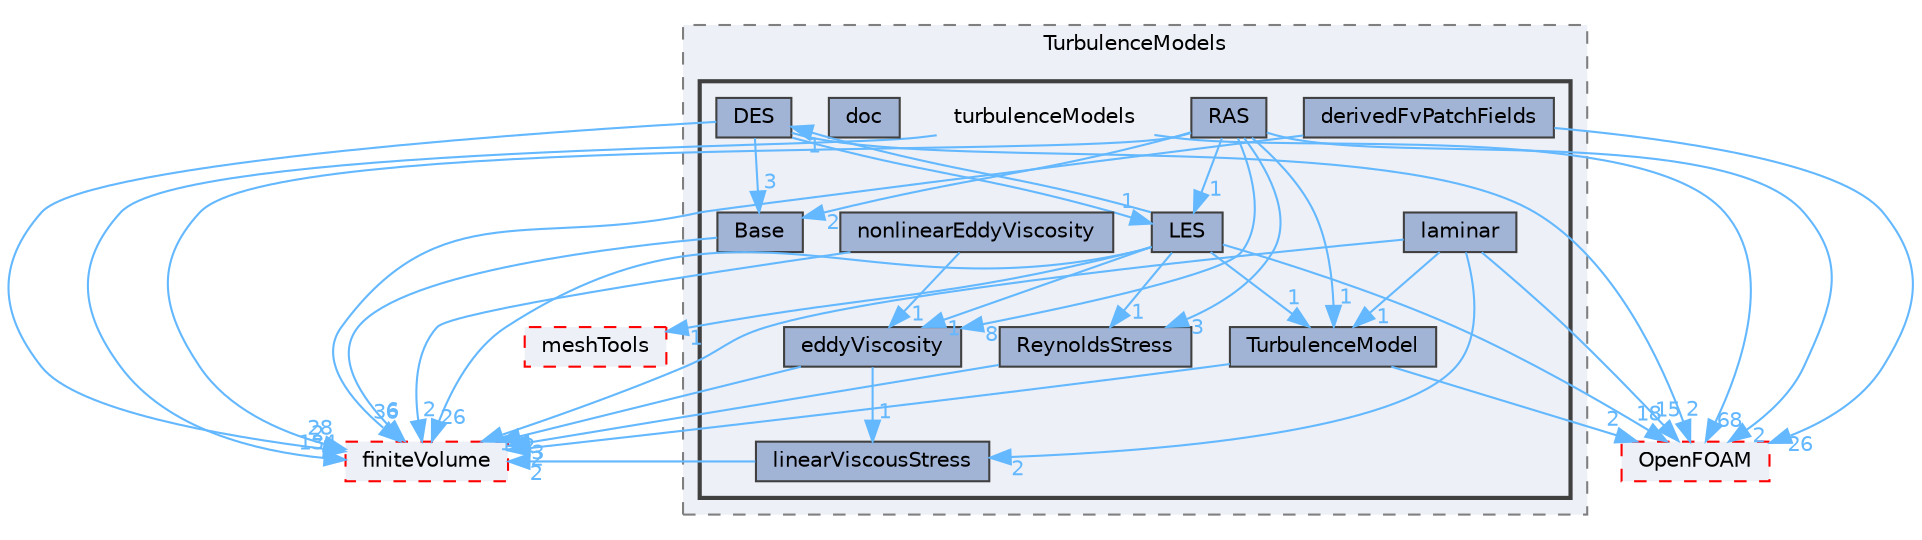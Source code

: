 digraph "src/TurbulenceModels/turbulenceModels"
{
 // LATEX_PDF_SIZE
  bgcolor="transparent";
  edge [fontname=Helvetica,fontsize=10,labelfontname=Helvetica,labelfontsize=10];
  node [fontname=Helvetica,fontsize=10,shape=box,height=0.2,width=0.4];
  compound=true
  subgraph clusterdir_1eda626aeac0f0ad2848c36acaa5d501 {
    graph [ bgcolor="#edf0f7", pencolor="grey50", label="TurbulenceModels", fontname=Helvetica,fontsize=10 style="filled,dashed", URL="dir_1eda626aeac0f0ad2848c36acaa5d501.html",tooltip=""]
  subgraph clusterdir_a3dc37bcacf99bb6122ed819dac99f09 {
    graph [ bgcolor="#edf0f7", pencolor="grey25", label="", fontname=Helvetica,fontsize=10 style="filled,bold", URL="dir_a3dc37bcacf99bb6122ed819dac99f09.html",tooltip=""]
    dir_a3dc37bcacf99bb6122ed819dac99f09 [shape=plaintext, label="turbulenceModels"];
  dir_3832ed45651eb26efa0c13129dbd5167 [label="Base", fillcolor="#a2b4d6", color="grey25", style="filled", URL="dir_3832ed45651eb26efa0c13129dbd5167.html",tooltip=""];
  dir_ab48cf420a2a4dfbebb9277cfff14058 [label="derivedFvPatchFields", fillcolor="#a2b4d6", color="grey25", style="filled", URL="dir_ab48cf420a2a4dfbebb9277cfff14058.html",tooltip=""];
  dir_4c597e202e8b6e09c8ced0164b37938b [label="DES", fillcolor="#a2b4d6", color="grey25", style="filled", URL="dir_4c597e202e8b6e09c8ced0164b37938b.html",tooltip=""];
  dir_fe1eac1d2271300d89e3e6ec85912f57 [label="doc", fillcolor="#a2b4d6", color="grey25", style="filled", URL="dir_fe1eac1d2271300d89e3e6ec85912f57.html",tooltip=""];
  dir_2ce9cd11231736fb615d4764f347b0fd [label="eddyViscosity", fillcolor="#a2b4d6", color="grey25", style="filled", URL="dir_2ce9cd11231736fb615d4764f347b0fd.html",tooltip=""];
  dir_ed53039aa445a8005a2a7b1a43c7904d [label="laminar", fillcolor="#a2b4d6", color="grey25", style="filled", URL="dir_ed53039aa445a8005a2a7b1a43c7904d.html",tooltip=""];
  dir_9fc1e48ca755258281286cef4f8e0bec [label="LES", fillcolor="#a2b4d6", color="grey25", style="filled", URL="dir_9fc1e48ca755258281286cef4f8e0bec.html",tooltip=""];
  dir_99ef1563f00ecf6cdfecfeb625e8133a [label="linearViscousStress", fillcolor="#a2b4d6", color="grey25", style="filled", URL="dir_99ef1563f00ecf6cdfecfeb625e8133a.html",tooltip=""];
  dir_e1ba69a335a6ac3bdd8ba5810ae6ea2d [label="nonlinearEddyViscosity", fillcolor="#a2b4d6", color="grey25", style="filled", URL="dir_e1ba69a335a6ac3bdd8ba5810ae6ea2d.html",tooltip=""];
  dir_adfb94148fb30832cafb0debb79458ba [label="RAS", fillcolor="#a2b4d6", color="grey25", style="filled", URL="dir_adfb94148fb30832cafb0debb79458ba.html",tooltip=""];
  dir_a67c08fbd1e754f82bdfbdb2e52c41bb [label="ReynoldsStress", fillcolor="#a2b4d6", color="grey25", style="filled", URL="dir_a67c08fbd1e754f82bdfbdb2e52c41bb.html",tooltip=""];
  dir_f4ac237440903b58b2b7b64b0e39044f [label="TurbulenceModel", fillcolor="#a2b4d6", color="grey25", style="filled", URL="dir_f4ac237440903b58b2b7b64b0e39044f.html",tooltip=""];
  }
  }
  dir_9bd15774b555cf7259a6fa18f99fe99b [label="finiteVolume", fillcolor="#edf0f7", color="red", style="filled,dashed", URL="dir_9bd15774b555cf7259a6fa18f99fe99b.html",tooltip=""];
  dir_ae30ad0bef50cf391b24c614251bb9fd [label="meshTools", fillcolor="#edf0f7", color="red", style="filled,dashed", URL="dir_ae30ad0bef50cf391b24c614251bb9fd.html",tooltip=""];
  dir_c5473ff19b20e6ec4dfe5c310b3778a8 [label="OpenFOAM", fillcolor="#edf0f7", color="red", style="filled,dashed", URL="dir_c5473ff19b20e6ec4dfe5c310b3778a8.html",tooltip=""];
  dir_a3dc37bcacf99bb6122ed819dac99f09->dir_9bd15774b555cf7259a6fa18f99fe99b [headlabel="134", labeldistance=1.5 headhref="dir_004144_001387.html" href="dir_004144_001387.html" color="steelblue1" fontcolor="steelblue1"];
  dir_a3dc37bcacf99bb6122ed819dac99f09->dir_c5473ff19b20e6ec4dfe5c310b3778a8 [headlabel="68", labeldistance=1.5 headhref="dir_004144_002695.html" href="dir_004144_002695.html" color="steelblue1" fontcolor="steelblue1"];
  dir_3832ed45651eb26efa0c13129dbd5167->dir_9bd15774b555cf7259a6fa18f99fe99b [headlabel="6", labeldistance=1.5 headhref="dir_000196_001387.html" href="dir_000196_001387.html" color="steelblue1" fontcolor="steelblue1"];
  dir_ab48cf420a2a4dfbebb9277cfff14058->dir_9bd15774b555cf7259a6fa18f99fe99b [headlabel="36", labeldistance=1.5 headhref="dir_000894_001387.html" href="dir_000894_001387.html" color="steelblue1" fontcolor="steelblue1"];
  dir_ab48cf420a2a4dfbebb9277cfff14058->dir_c5473ff19b20e6ec4dfe5c310b3778a8 [headlabel="26", labeldistance=1.5 headhref="dir_000894_002695.html" href="dir_000894_002695.html" color="steelblue1" fontcolor="steelblue1"];
  dir_4c597e202e8b6e09c8ced0164b37938b->dir_c5473ff19b20e6ec4dfe5c310b3778a8 [headlabel="2", labeldistance=1.5 headhref="dir_000898_002695.html" href="dir_000898_002695.html" color="steelblue1" fontcolor="steelblue1"];
  dir_4c597e202e8b6e09c8ced0164b37938b->dir_9bd15774b555cf7259a6fa18f99fe99b [headlabel="2", labeldistance=1.5 headhref="dir_000898_001387.html" href="dir_000898_001387.html" color="steelblue1" fontcolor="steelblue1"];
  dir_4c597e202e8b6e09c8ced0164b37938b->dir_3832ed45651eb26efa0c13129dbd5167 [headlabel="3", labeldistance=1.5 headhref="dir_000898_000196.html" href="dir_000898_000196.html" color="steelblue1" fontcolor="steelblue1"];
  dir_4c597e202e8b6e09c8ced0164b37938b->dir_9fc1e48ca755258281286cef4f8e0bec [headlabel="1", labeldistance=1.5 headhref="dir_000898_002139.html" href="dir_000898_002139.html" color="steelblue1" fontcolor="steelblue1"];
  dir_2ce9cd11231736fb615d4764f347b0fd->dir_99ef1563f00ecf6cdfecfeb625e8133a [headlabel="1", labeldistance=1.5 headhref="dir_001103_002213.html" href="dir_001103_002213.html" color="steelblue1" fontcolor="steelblue1"];
  dir_2ce9cd11231736fb615d4764f347b0fd->dir_9bd15774b555cf7259a6fa18f99fe99b [headlabel="2", labeldistance=1.5 headhref="dir_001103_001387.html" href="dir_001103_001387.html" color="steelblue1" fontcolor="steelblue1"];
  dir_ed53039aa445a8005a2a7b1a43c7904d->dir_99ef1563f00ecf6cdfecfeb625e8133a [headlabel="2", labeldistance=1.5 headhref="dir_002084_002213.html" href="dir_002084_002213.html" color="steelblue1" fontcolor="steelblue1"];
  dir_ed53039aa445a8005a2a7b1a43c7904d->dir_9bd15774b555cf7259a6fa18f99fe99b [headlabel="18", labeldistance=1.5 headhref="dir_002084_001387.html" href="dir_002084_001387.html" color="steelblue1" fontcolor="steelblue1"];
  dir_ed53039aa445a8005a2a7b1a43c7904d->dir_c5473ff19b20e6ec4dfe5c310b3778a8 [headlabel="15", labeldistance=1.5 headhref="dir_002084_002695.html" href="dir_002084_002695.html" color="steelblue1" fontcolor="steelblue1"];
  dir_ed53039aa445a8005a2a7b1a43c7904d->dir_f4ac237440903b58b2b7b64b0e39044f [headlabel="1", labeldistance=1.5 headhref="dir_002084_004140.html" href="dir_002084_004140.html" color="steelblue1" fontcolor="steelblue1"];
  dir_9fc1e48ca755258281286cef4f8e0bec->dir_9bd15774b555cf7259a6fa18f99fe99b [headlabel="26", labeldistance=1.5 headhref="dir_002139_001387.html" href="dir_002139_001387.html" color="steelblue1" fontcolor="steelblue1"];
  dir_9fc1e48ca755258281286cef4f8e0bec->dir_a67c08fbd1e754f82bdfbdb2e52c41bb [headlabel="1", labeldistance=1.5 headhref="dir_002139_003336.html" href="dir_002139_003336.html" color="steelblue1" fontcolor="steelblue1"];
  dir_9fc1e48ca755258281286cef4f8e0bec->dir_c5473ff19b20e6ec4dfe5c310b3778a8 [headlabel="18", labeldistance=1.5 headhref="dir_002139_002695.html" href="dir_002139_002695.html" color="steelblue1" fontcolor="steelblue1"];
  dir_9fc1e48ca755258281286cef4f8e0bec->dir_2ce9cd11231736fb615d4764f347b0fd [headlabel="1", labeldistance=1.5 headhref="dir_002139_001103.html" href="dir_002139_001103.html" color="steelblue1" fontcolor="steelblue1"];
  dir_9fc1e48ca755258281286cef4f8e0bec->dir_f4ac237440903b58b2b7b64b0e39044f [headlabel="1", labeldistance=1.5 headhref="dir_002139_004140.html" href="dir_002139_004140.html" color="steelblue1" fontcolor="steelblue1"];
  dir_9fc1e48ca755258281286cef4f8e0bec->dir_4c597e202e8b6e09c8ced0164b37938b [headlabel="1", labeldistance=1.5 headhref="dir_002139_000898.html" href="dir_002139_000898.html" color="steelblue1" fontcolor="steelblue1"];
  dir_9fc1e48ca755258281286cef4f8e0bec->dir_ae30ad0bef50cf391b24c614251bb9fd [headlabel="1", labeldistance=1.5 headhref="dir_002139_002382.html" href="dir_002139_002382.html" color="steelblue1" fontcolor="steelblue1"];
  dir_99ef1563f00ecf6cdfecfeb625e8133a->dir_9bd15774b555cf7259a6fa18f99fe99b [headlabel="2", labeldistance=1.5 headhref="dir_002213_001387.html" href="dir_002213_001387.html" color="steelblue1" fontcolor="steelblue1"];
  dir_e1ba69a335a6ac3bdd8ba5810ae6ea2d->dir_2ce9cd11231736fb615d4764f347b0fd [headlabel="1", labeldistance=1.5 headhref="dir_002572_001103.html" href="dir_002572_001103.html" color="steelblue1" fontcolor="steelblue1"];
  dir_e1ba69a335a6ac3bdd8ba5810ae6ea2d->dir_9bd15774b555cf7259a6fa18f99fe99b [headlabel="2", labeldistance=1.5 headhref="dir_002572_001387.html" href="dir_002572_001387.html" color="steelblue1" fontcolor="steelblue1"];
  dir_adfb94148fb30832cafb0debb79458ba->dir_2ce9cd11231736fb615d4764f347b0fd [headlabel="8", labeldistance=1.5 headhref="dir_003198_001103.html" href="dir_003198_001103.html" color="steelblue1" fontcolor="steelblue1"];
  dir_adfb94148fb30832cafb0debb79458ba->dir_3832ed45651eb26efa0c13129dbd5167 [headlabel="2", labeldistance=1.5 headhref="dir_003198_000196.html" href="dir_003198_000196.html" color="steelblue1" fontcolor="steelblue1"];
  dir_adfb94148fb30832cafb0debb79458ba->dir_9bd15774b555cf7259a6fa18f99fe99b [headlabel="28", labeldistance=1.5 headhref="dir_003198_001387.html" href="dir_003198_001387.html" color="steelblue1" fontcolor="steelblue1"];
  dir_adfb94148fb30832cafb0debb79458ba->dir_9fc1e48ca755258281286cef4f8e0bec [headlabel="1", labeldistance=1.5 headhref="dir_003198_002139.html" href="dir_003198_002139.html" color="steelblue1" fontcolor="steelblue1"];
  dir_adfb94148fb30832cafb0debb79458ba->dir_a67c08fbd1e754f82bdfbdb2e52c41bb [headlabel="3", labeldistance=1.5 headhref="dir_003198_003336.html" href="dir_003198_003336.html" color="steelblue1" fontcolor="steelblue1"];
  dir_adfb94148fb30832cafb0debb79458ba->dir_f4ac237440903b58b2b7b64b0e39044f [headlabel="1", labeldistance=1.5 headhref="dir_003198_004140.html" href="dir_003198_004140.html" color="steelblue1" fontcolor="steelblue1"];
  dir_adfb94148fb30832cafb0debb79458ba->dir_c5473ff19b20e6ec4dfe5c310b3778a8 [headlabel="2", labeldistance=1.5 headhref="dir_003198_002695.html" href="dir_003198_002695.html" color="steelblue1" fontcolor="steelblue1"];
  dir_a67c08fbd1e754f82bdfbdb2e52c41bb->dir_9bd15774b555cf7259a6fa18f99fe99b [headlabel="3", labeldistance=1.5 headhref="dir_003336_001387.html" href="dir_003336_001387.html" color="steelblue1" fontcolor="steelblue1"];
  dir_f4ac237440903b58b2b7b64b0e39044f->dir_9bd15774b555cf7259a6fa18f99fe99b [headlabel="2", labeldistance=1.5 headhref="dir_004140_001387.html" href="dir_004140_001387.html" color="steelblue1" fontcolor="steelblue1"];
  dir_f4ac237440903b58b2b7b64b0e39044f->dir_c5473ff19b20e6ec4dfe5c310b3778a8 [headlabel="2", labeldistance=1.5 headhref="dir_004140_002695.html" href="dir_004140_002695.html" color="steelblue1" fontcolor="steelblue1"];
}

